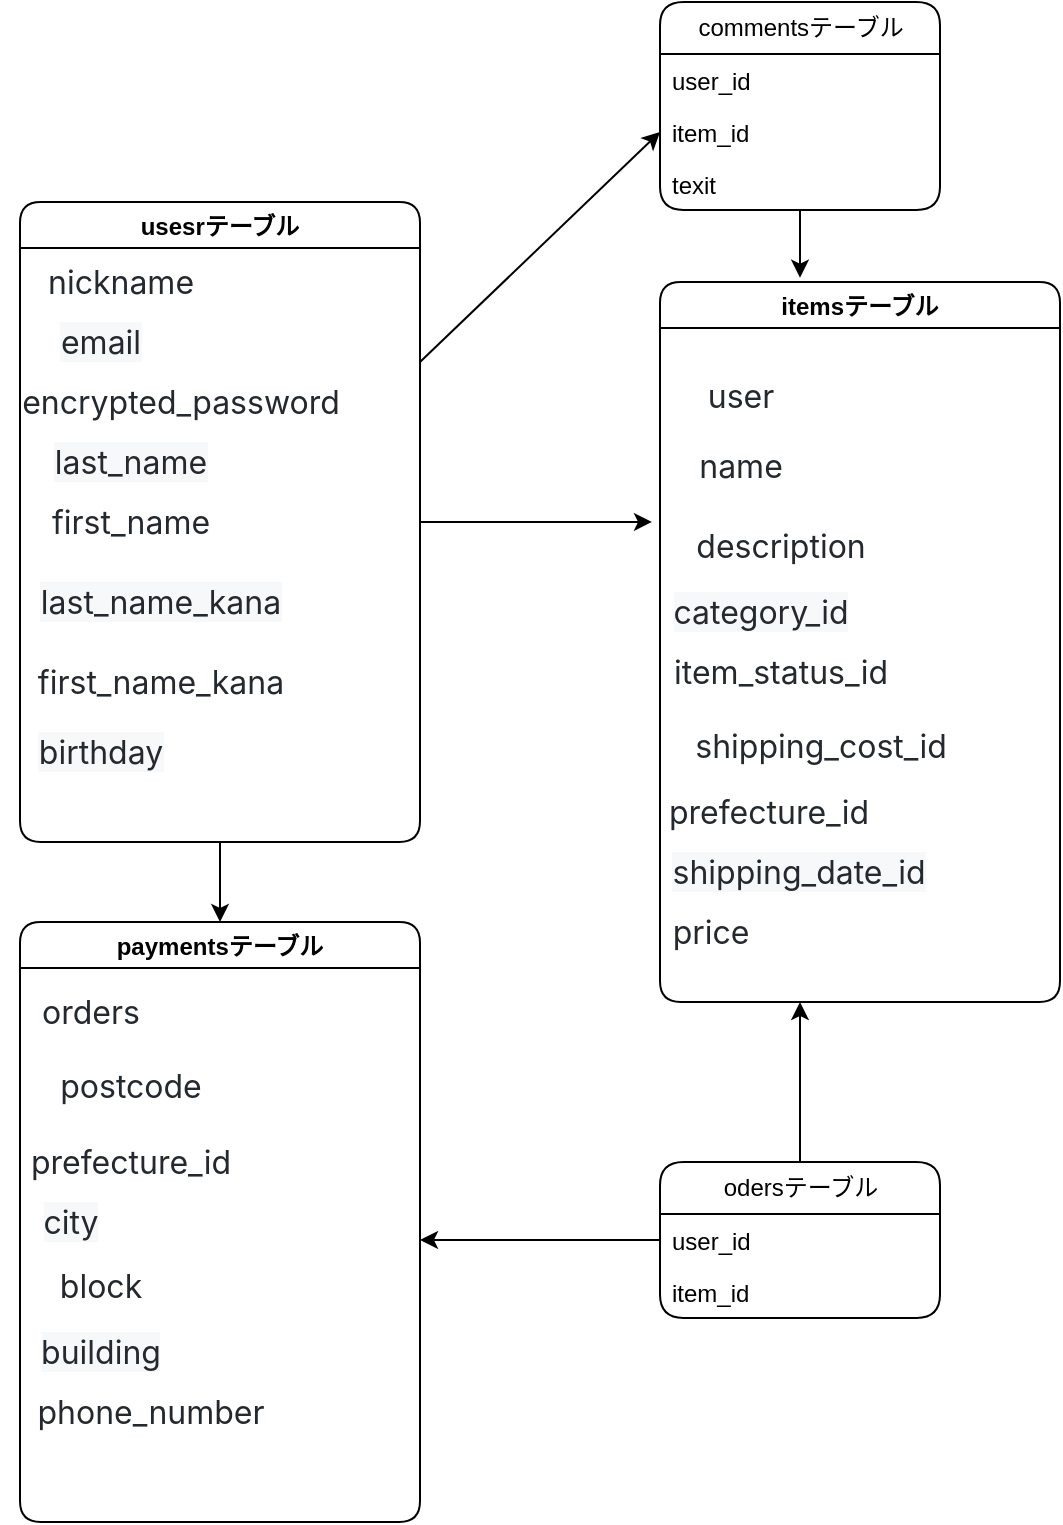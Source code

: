 <mxfile>
    <diagram id="g_IFlAvsb_XbCkQ5jT0p" name="ページ1">
        <mxGraphModel dx="1096" dy="521" grid="1" gridSize="10" guides="1" tooltips="1" connect="1" arrows="1" fold="1" page="1" pageScale="1" pageWidth="827" pageHeight="1169" math="0" shadow="0">
            <root>
                <mxCell id="0"/>
                <mxCell id="1" parent="0"/>
                <mxCell id="292" style="edgeStyle=none;html=1;exitX=1;exitY=0.5;exitDx=0;exitDy=0;entryX=0.011;entryY=0.833;entryDx=0;entryDy=0;entryPerimeter=0;rounded=1;" edge="1" parent="1" source="249" target="264">
                    <mxGeometry relative="1" as="geometry"/>
                </mxCell>
                <mxCell id="293" style="edgeStyle=none;html=1;exitX=0.5;exitY=1;exitDx=0;exitDy=0;rounded=1;" edge="1" parent="1" source="249">
                    <mxGeometry relative="1" as="geometry">
                        <mxPoint x="140" y="520" as="targetPoint"/>
                    </mxGeometry>
                </mxCell>
                <mxCell id="299" style="edgeStyle=none;html=1;exitX=1;exitY=0.25;exitDx=0;exitDy=0;entryX=0;entryY=0.5;entryDx=0;entryDy=0;rounded=1;" edge="1" parent="1" source="249" target="297">
                    <mxGeometry relative="1" as="geometry"/>
                </mxCell>
                <mxCell id="249" value="usesrテーブル" style="swimlane;rounded=1;" vertex="1" parent="1">
                    <mxGeometry x="40" y="160" width="200" height="320" as="geometry"/>
                </mxCell>
                <mxCell id="254" value="&lt;span style=&quot;color: rgb(36, 41, 47); font-family: -apple-system, &amp;quot;system-ui&amp;quot;, &amp;quot;Segoe UI&amp;quot;, &amp;quot;Noto Sans&amp;quot;, Helvetica, Arial, sans-serif, &amp;quot;Apple Color Emoji&amp;quot;, &amp;quot;Segoe UI Emoji&amp;quot;; font-size: 16px; text-align: -webkit-left; background-color: rgb(255, 255, 255);&quot;&gt;encrypted_password&lt;/span&gt;" style="text;html=1;align=center;verticalAlign=middle;resizable=0;points=[];autosize=1;strokeColor=none;fillColor=none;rounded=1;" vertex="1" parent="249">
                    <mxGeometry x="-10" y="85" width="180" height="30" as="geometry"/>
                </mxCell>
                <mxCell id="255" value="&lt;span style=&quot;color: rgb(36, 41, 47); font-family: -apple-system, &amp;quot;system-ui&amp;quot;, &amp;quot;Segoe UI&amp;quot;, &amp;quot;Noto Sans&amp;quot;, Helvetica, Arial, sans-serif, &amp;quot;Apple Color Emoji&amp;quot;, &amp;quot;Segoe UI Emoji&amp;quot;; font-size: 16px; text-align: -webkit-left; background-color: rgb(246, 248, 250);&quot;&gt;last_name&lt;/span&gt;" style="text;html=1;align=center;verticalAlign=middle;resizable=0;points=[];autosize=1;strokeColor=none;fillColor=none;rounded=1;" vertex="1" parent="249">
                    <mxGeometry x="5" y="115" width="100" height="30" as="geometry"/>
                </mxCell>
                <mxCell id="256" value="&lt;span style=&quot;color: rgb(36, 41, 47); font-family: -apple-system, &amp;quot;system-ui&amp;quot;, &amp;quot;Segoe UI&amp;quot;, &amp;quot;Noto Sans&amp;quot;, Helvetica, Arial, sans-serif, &amp;quot;Apple Color Emoji&amp;quot;, &amp;quot;Segoe UI Emoji&amp;quot;; font-size: 16px; text-align: -webkit-left; background-color: rgb(255, 255, 255);&quot;&gt;first_name&lt;/span&gt;" style="text;html=1;align=center;verticalAlign=middle;resizable=0;points=[];autosize=1;strokeColor=none;fillColor=none;rounded=1;" vertex="1" parent="249">
                    <mxGeometry x="5" y="145" width="100" height="30" as="geometry"/>
                </mxCell>
                <mxCell id="259" value="&lt;span style=&quot;color: rgb(36, 41, 47); font-family: -apple-system, &amp;quot;system-ui&amp;quot;, &amp;quot;Segoe UI&amp;quot;, &amp;quot;Noto Sans&amp;quot;, Helvetica, Arial, sans-serif, &amp;quot;Apple Color Emoji&amp;quot;, &amp;quot;Segoe UI Emoji&amp;quot;; font-size: 16px; text-align: -webkit-left; background-color: rgb(246, 248, 250);&quot;&gt;birthday&lt;/span&gt;" style="text;html=1;align=center;verticalAlign=middle;resizable=0;points=[];autosize=1;strokeColor=none;fillColor=none;rounded=1;" vertex="1" parent="249">
                    <mxGeometry y="260" width="80" height="30" as="geometry"/>
                </mxCell>
                <mxCell id="257" value="&lt;span style=&quot;color: rgb(36, 41, 47); font-family: -apple-system, &amp;quot;system-ui&amp;quot;, &amp;quot;Segoe UI&amp;quot;, &amp;quot;Noto Sans&amp;quot;, Helvetica, Arial, sans-serif, &amp;quot;Apple Color Emoji&amp;quot;, &amp;quot;Segoe UI Emoji&amp;quot;; font-size: 16px; text-align: -webkit-left; background-color: rgb(246, 248, 250);&quot;&gt;last_name_kana&lt;/span&gt;" style="text;html=1;align=center;verticalAlign=middle;resizable=0;points=[];autosize=1;strokeColor=none;fillColor=none;rounded=1;" vertex="1" parent="249">
                    <mxGeometry y="185" width="140" height="30" as="geometry"/>
                </mxCell>
                <mxCell id="252" value="&lt;span style=&quot;color: rgb(36, 41, 47); font-family: -apple-system, &amp;quot;system-ui&amp;quot;, &amp;quot;Segoe UI&amp;quot;, &amp;quot;Noto Sans&amp;quot;, Helvetica, Arial, sans-serif, &amp;quot;Apple Color Emoji&amp;quot;, &amp;quot;Segoe UI Emoji&amp;quot;; font-size: 16px; text-align: -webkit-left; background-color: rgb(255, 255, 255);&quot;&gt;nickname&lt;/span&gt;" style="text;html=1;align=center;verticalAlign=middle;resizable=0;points=[];autosize=1;strokeColor=none;fillColor=none;rounded=1;" vertex="1" parent="1">
                    <mxGeometry x="45" y="185" width="90" height="30" as="geometry"/>
                </mxCell>
                <mxCell id="253" value="&lt;span style=&quot;color: rgb(36, 41, 47); font-family: -apple-system, &amp;quot;system-ui&amp;quot;, &amp;quot;Segoe UI&amp;quot;, &amp;quot;Noto Sans&amp;quot;, Helvetica, Arial, sans-serif, &amp;quot;Apple Color Emoji&amp;quot;, &amp;quot;Segoe UI Emoji&amp;quot;; font-size: 16px; text-align: -webkit-left; background-color: rgb(246, 248, 250);&quot;&gt;email&lt;/span&gt;" style="text;html=1;align=center;verticalAlign=middle;resizable=0;points=[];autosize=1;strokeColor=none;fillColor=none;rounded=1;" vertex="1" parent="1">
                    <mxGeometry x="50" y="215" width="60" height="30" as="geometry"/>
                </mxCell>
                <mxCell id="258" value="&lt;span style=&quot;color: rgb(36, 41, 47); font-family: -apple-system, &amp;quot;system-ui&amp;quot;, &amp;quot;Segoe UI&amp;quot;, &amp;quot;Noto Sans&amp;quot;, Helvetica, Arial, sans-serif, &amp;quot;Apple Color Emoji&amp;quot;, &amp;quot;Segoe UI Emoji&amp;quot;; font-size: 16px; text-align: -webkit-left; background-color: rgb(255, 255, 255);&quot;&gt;first_name_kana&lt;/span&gt;" style="text;html=1;align=center;verticalAlign=middle;resizable=0;points=[];autosize=1;strokeColor=none;fillColor=none;rounded=1;" vertex="1" parent="1">
                    <mxGeometry x="40" y="385" width="140" height="30" as="geometry"/>
                </mxCell>
                <mxCell id="260" value="itemsテーブル" style="swimlane;rounded=1;" vertex="1" parent="1">
                    <mxGeometry x="360" y="200" width="200" height="360" as="geometry"/>
                </mxCell>
                <mxCell id="262" value="&lt;table style=&quot;border-spacing: 0px; border-collapse: collapse; margin-top: 0px; margin-bottom: 16px; display: block; width: max-content; max-width: 100%; overflow: auto; color: rgb(36, 41, 47); font-family: -apple-system, &amp;quot;system-ui&amp;quot;, &amp;quot;Segoe UI&amp;quot;, &amp;quot;Noto Sans&amp;quot;, Helvetica, Arial, sans-serif, &amp;quot;Apple Color Emoji&amp;quot;, &amp;quot;Segoe UI Emoji&amp;quot;; font-size: 16px; text-align: start; background-color: rgb(255, 255, 255);&quot;&gt;&lt;tbody style=&quot;box-sizing: border-box;&quot;&gt;&lt;tr style=&quot;box-sizing: border-box; background-color: var(--color-canvas-default); border-top: 1px solid var(--color-border-muted);&quot;&gt;&lt;td style=&quot;box-sizing: border-box; padding: 6px 13px; border: 1px solid var(--color-border-default);&quot; align=&quot;left&quot;&gt;user&lt;br&gt;&lt;/td&gt;&lt;/tr&gt;&lt;/tbody&gt;&lt;/table&gt;" style="text;html=1;align=center;verticalAlign=middle;resizable=0;points=[];autosize=1;strokeColor=none;fillColor=none;rounded=1;" vertex="1" parent="260">
                    <mxGeometry y="35" width="80" height="60" as="geometry"/>
                </mxCell>
                <mxCell id="265" value="&lt;table style=&quot;border-spacing: 0px; border-collapse: collapse; margin-top: 0px; margin-bottom: 16px; display: block; width: max-content; max-width: 100%; overflow: auto; color: rgb(36, 41, 47); font-family: -apple-system, &amp;quot;system-ui&amp;quot;, &amp;quot;Segoe UI&amp;quot;, &amp;quot;Noto Sans&amp;quot;, Helvetica, Arial, sans-serif, &amp;quot;Apple Color Emoji&amp;quot;, &amp;quot;Segoe UI Emoji&amp;quot;; font-size: 16px; text-align: start; background-color: rgb(255, 255, 255);&quot;&gt;&lt;tbody style=&quot;box-sizing: border-box;&quot;&gt;&lt;tr style=&quot;box-sizing: border-box; background-color: var(--color-canvas-default); border-top: 1px solid var(--color-border-muted);&quot;&gt;&lt;td style=&quot;box-sizing: border-box; padding: 6px 13px; border: 1px solid var(--color-border-default);&quot; align=&quot;left&quot;&gt;description&lt;br&gt;&lt;/td&gt;&lt;/tr&gt;&lt;/tbody&gt;&lt;/table&gt;" style="text;html=1;align=center;verticalAlign=middle;resizable=0;points=[];autosize=1;strokeColor=none;fillColor=none;rounded=1;" vertex="1" parent="260">
                    <mxGeometry x="-5" y="110" width="130" height="60" as="geometry"/>
                </mxCell>
                <mxCell id="269" value="&lt;span style=&quot;color: rgb(36, 41, 47); font-family: -apple-system, &amp;quot;system-ui&amp;quot;, &amp;quot;Segoe UI&amp;quot;, &amp;quot;Noto Sans&amp;quot;, Helvetica, Arial, sans-serif, &amp;quot;Apple Color Emoji&amp;quot;, &amp;quot;Segoe UI Emoji&amp;quot;; font-size: 16px; text-align: -webkit-left; background-color: rgb(246, 248, 250);&quot;&gt;category_id&lt;/span&gt;" style="text;html=1;align=center;verticalAlign=middle;resizable=0;points=[];autosize=1;strokeColor=none;fillColor=none;rounded=1;" vertex="1" parent="260">
                    <mxGeometry x="-5" y="150" width="110" height="30" as="geometry"/>
                </mxCell>
                <mxCell id="270" value="&lt;span style=&quot;color: rgb(36, 41, 47); font-family: -apple-system, &amp;quot;system-ui&amp;quot;, &amp;quot;Segoe UI&amp;quot;, &amp;quot;Noto Sans&amp;quot;, Helvetica, Arial, sans-serif, &amp;quot;Apple Color Emoji&amp;quot;, &amp;quot;Segoe UI Emoji&amp;quot;; font-size: 16px; text-align: -webkit-left; background-color: rgb(255, 255, 255);&quot;&gt;item_status_id&lt;/span&gt;" style="text;html=1;align=center;verticalAlign=middle;resizable=0;points=[];autosize=1;strokeColor=none;fillColor=none;rounded=1;" vertex="1" parent="260">
                    <mxGeometry x="-5" y="180" width="130" height="30" as="geometry"/>
                </mxCell>
                <mxCell id="271" value="&lt;table style=&quot;border-spacing: 0px; border-collapse: collapse; margin-top: 0px; margin-bottom: 16px; display: block; width: max-content; max-width: 100%; overflow: auto; color: rgb(36, 41, 47); font-family: -apple-system, &amp;quot;system-ui&amp;quot;, &amp;quot;Segoe UI&amp;quot;, &amp;quot;Noto Sans&amp;quot;, Helvetica, Arial, sans-serif, &amp;quot;Apple Color Emoji&amp;quot;, &amp;quot;Segoe UI Emoji&amp;quot;; font-size: 16px; text-align: start; background-color: rgb(255, 255, 255);&quot;&gt;&lt;tbody style=&quot;box-sizing: border-box;&quot;&gt;&lt;tr style=&quot;box-sizing: border-box; background-color: var(--color-canvas-subtle); border-top: 1px solid var(--color-border-muted);&quot;&gt;&lt;td style=&quot;box-sizing: border-box; padding: 6px 13px; border: 1px solid var(--color-border-default);&quot; align=&quot;left&quot;&gt;shipping_cost_id&lt;br&gt;&lt;/td&gt;&lt;/tr&gt;&lt;/tbody&gt;&lt;/table&gt;" style="text;html=1;align=center;verticalAlign=middle;resizable=0;points=[];autosize=1;strokeColor=none;fillColor=none;rounded=1;" vertex="1" parent="260">
                    <mxGeometry x="-5" y="210" width="170" height="60" as="geometry"/>
                </mxCell>
                <mxCell id="272" value="&lt;span style=&quot;color: rgb(36, 41, 47); font-family: -apple-system, &amp;quot;system-ui&amp;quot;, &amp;quot;Segoe UI&amp;quot;, &amp;quot;Noto Sans&amp;quot;, Helvetica, Arial, sans-serif, &amp;quot;Apple Color Emoji&amp;quot;, &amp;quot;Segoe UI Emoji&amp;quot;; font-size: 16px; text-align: -webkit-left; background-color: rgb(255, 255, 255);&quot;&gt;prefecture_id&lt;/span&gt;" style="text;html=1;align=center;verticalAlign=middle;resizable=0;points=[];autosize=1;strokeColor=none;fillColor=none;rounded=1;" vertex="1" parent="260">
                    <mxGeometry x="-6" y="250" width="120" height="30" as="geometry"/>
                </mxCell>
                <mxCell id="273" value="&lt;span style=&quot;color: rgb(36, 41, 47); font-family: -apple-system, &amp;quot;system-ui&amp;quot;, &amp;quot;Segoe UI&amp;quot;, &amp;quot;Noto Sans&amp;quot;, Helvetica, Arial, sans-serif, &amp;quot;Apple Color Emoji&amp;quot;, &amp;quot;Segoe UI Emoji&amp;quot;; font-size: 16px; text-align: -webkit-left; background-color: rgb(246, 248, 250);&quot;&gt;shipping_date_id&lt;/span&gt;" style="text;html=1;align=center;verticalAlign=middle;resizable=0;points=[];autosize=1;strokeColor=none;fillColor=none;rounded=1;" vertex="1" parent="260">
                    <mxGeometry x="-6" y="280" width="150" height="30" as="geometry"/>
                </mxCell>
                <mxCell id="274" value="&lt;span style=&quot;color: rgb(36, 41, 47); font-family: -apple-system, &amp;quot;system-ui&amp;quot;, &amp;quot;Segoe UI&amp;quot;, &amp;quot;Noto Sans&amp;quot;, Helvetica, Arial, sans-serif, &amp;quot;Apple Color Emoji&amp;quot;, &amp;quot;Segoe UI Emoji&amp;quot;; font-size: 16px; text-align: -webkit-left; background-color: rgb(255, 255, 255);&quot;&gt;price&lt;/span&gt;" style="text;html=1;align=center;verticalAlign=middle;resizable=0;points=[];autosize=1;strokeColor=none;fillColor=none;rounded=1;" vertex="1" parent="260">
                    <mxGeometry x="-5" y="310" width="60" height="30" as="geometry"/>
                </mxCell>
                <mxCell id="264" value="&lt;table style=&quot;border-spacing: 0px; border-collapse: collapse; margin-top: 0px; margin-bottom: 16px; display: block; width: max-content; max-width: 100%; overflow: auto; color: rgb(36, 41, 47); font-family: -apple-system, &amp;quot;system-ui&amp;quot;, &amp;quot;Segoe UI&amp;quot;, &amp;quot;Noto Sans&amp;quot;, Helvetica, Arial, sans-serif, &amp;quot;Apple Color Emoji&amp;quot;, &amp;quot;Segoe UI Emoji&amp;quot;; font-size: 16px; text-align: start; background-color: rgb(255, 255, 255);&quot;&gt;&lt;tbody style=&quot;box-sizing: border-box;&quot;&gt;&lt;tr style=&quot;box-sizing: border-box; background-color: var(--color-canvas-subtle); border-top: 1px solid var(--color-border-muted);&quot;&gt;&lt;td style=&quot;box-sizing: border-box; padding: 6px 13px; border: 1px solid var(--color-border-default);&quot; align=&quot;left&quot;&gt;name&lt;br&gt;&lt;/td&gt;&lt;/tr&gt;&lt;/tbody&gt;&lt;/table&gt;" style="text;html=1;align=center;verticalAlign=middle;resizable=0;points=[];autosize=1;strokeColor=none;fillColor=none;rounded=1;" vertex="1" parent="1">
                    <mxGeometry x="355" y="270" width="90" height="60" as="geometry"/>
                </mxCell>
                <mxCell id="275" value="paymentsテーブル" style="swimlane;rounded=1;" vertex="1" parent="1">
                    <mxGeometry x="40" y="520" width="200" height="300" as="geometry"/>
                </mxCell>
                <mxCell id="276" value="&lt;span style=&quot;color: rgb(36, 41, 47); font-family: -apple-system, &amp;quot;system-ui&amp;quot;, &amp;quot;Segoe UI&amp;quot;, &amp;quot;Noto Sans&amp;quot;, Helvetica, Arial, sans-serif, &amp;quot;Apple Color Emoji&amp;quot;, &amp;quot;Segoe UI Emoji&amp;quot;; font-size: 16px; text-align: -webkit-left; background-color: rgb(255, 255, 255);&quot;&gt;orders&lt;/span&gt;" style="text;html=1;align=center;verticalAlign=middle;resizable=0;points=[];autosize=1;strokeColor=none;fillColor=none;rounded=1;" vertex="1" parent="275">
                    <mxGeometry y="30" width="70" height="30" as="geometry"/>
                </mxCell>
                <mxCell id="277" value="&lt;table style=&quot;border-spacing: 0px; border-collapse: collapse; margin-top: 0px; margin-bottom: 16px; display: block; width: max-content; max-width: 100%; overflow: auto; color: rgb(36, 41, 47); font-family: -apple-system, &amp;quot;system-ui&amp;quot;, &amp;quot;Segoe UI&amp;quot;, &amp;quot;Noto Sans&amp;quot;, Helvetica, Arial, sans-serif, &amp;quot;Apple Color Emoji&amp;quot;, &amp;quot;Segoe UI Emoji&amp;quot;; font-size: 16px; text-align: start; background-color: rgb(255, 255, 255);&quot;&gt;&lt;tbody style=&quot;box-sizing: border-box;&quot;&gt;&lt;tr style=&quot;box-sizing: border-box; background-color: var(--color-canvas-subtle); border-top: 1px solid var(--color-border-muted);&quot;&gt;&lt;td style=&quot;box-sizing: border-box; padding: 6px 13px; border: 1px solid var(--color-border-default);&quot; align=&quot;left&quot;&gt;postcode&lt;br&gt;&lt;/td&gt;&lt;/tr&gt;&lt;/tbody&gt;&lt;/table&gt;" style="text;html=1;align=center;verticalAlign=middle;resizable=0;points=[];autosize=1;strokeColor=none;fillColor=none;rounded=1;" vertex="1" parent="275">
                    <mxGeometry x="-5" y="60" width="120" height="60" as="geometry"/>
                </mxCell>
                <mxCell id="278" value="&lt;span style=&quot;color: rgb(36, 41, 47); font-family: -apple-system, &amp;quot;system-ui&amp;quot;, &amp;quot;Segoe UI&amp;quot;, &amp;quot;Noto Sans&amp;quot;, Helvetica, Arial, sans-serif, &amp;quot;Apple Color Emoji&amp;quot;, &amp;quot;Segoe UI Emoji&amp;quot;; font-size: 16px; text-align: -webkit-left; background-color: rgb(255, 255, 255);&quot;&gt;prefecture_id&lt;/span&gt;" style="text;html=1;align=center;verticalAlign=middle;resizable=0;points=[];autosize=1;strokeColor=none;fillColor=none;rounded=1;" vertex="1" parent="275">
                    <mxGeometry x="-5" y="105" width="120" height="30" as="geometry"/>
                </mxCell>
                <mxCell id="279" value="&lt;span style=&quot;color: rgb(36, 41, 47); font-family: -apple-system, &amp;quot;system-ui&amp;quot;, &amp;quot;Segoe UI&amp;quot;, &amp;quot;Noto Sans&amp;quot;, Helvetica, Arial, sans-serif, &amp;quot;Apple Color Emoji&amp;quot;, &amp;quot;Segoe UI Emoji&amp;quot;; font-size: 16px; text-align: -webkit-left; background-color: rgb(246, 248, 250);&quot;&gt;city&lt;/span&gt;" style="text;html=1;align=center;verticalAlign=middle;resizable=0;points=[];autosize=1;strokeColor=none;fillColor=none;rounded=1;" vertex="1" parent="275">
                    <mxGeometry y="135" width="50" height="30" as="geometry"/>
                </mxCell>
                <mxCell id="280" value="&lt;table style=&quot;border-spacing: 0px; border-collapse: collapse; margin-top: 0px; margin-bottom: 16px; display: block; width: max-content; max-width: 100%; overflow: auto; color: rgb(36, 41, 47); font-family: -apple-system, &amp;quot;system-ui&amp;quot;, &amp;quot;Segoe UI&amp;quot;, &amp;quot;Noto Sans&amp;quot;, Helvetica, Arial, sans-serif, &amp;quot;Apple Color Emoji&amp;quot;, &amp;quot;Segoe UI Emoji&amp;quot;; font-size: 16px; text-align: start; background-color: rgb(255, 255, 255);&quot;&gt;&lt;tbody style=&quot;box-sizing: border-box;&quot;&gt;&lt;tr style=&quot;box-sizing: border-box; background-color: var(--color-canvas-default); border-top: 1px solid var(--color-border-muted);&quot;&gt;&lt;td style=&quot;box-sizing: border-box; padding: 6px 13px; border: 1px solid var(--color-border-default);&quot; align=&quot;left&quot;&gt;block&lt;br&gt;&lt;/td&gt;&lt;/tr&gt;&lt;/tbody&gt;&lt;/table&gt;" style="text;html=1;align=center;verticalAlign=middle;resizable=0;points=[];autosize=1;strokeColor=none;fillColor=none;rounded=1;" vertex="1" parent="275">
                    <mxGeometry x="-5" y="160" width="90" height="60" as="geometry"/>
                </mxCell>
                <mxCell id="284" value="&lt;span style=&quot;color: rgb(36, 41, 47); font-family: -apple-system, &amp;quot;system-ui&amp;quot;, &amp;quot;Segoe UI&amp;quot;, &amp;quot;Noto Sans&amp;quot;, Helvetica, Arial, sans-serif, &amp;quot;Apple Color Emoji&amp;quot;, &amp;quot;Segoe UI Emoji&amp;quot;; font-size: 16px; text-align: -webkit-left; background-color: rgb(246, 248, 250);&quot;&gt;building&lt;/span&gt;" style="text;html=1;align=center;verticalAlign=middle;resizable=0;points=[];autosize=1;strokeColor=none;fillColor=none;rounded=1;" vertex="1" parent="275">
                    <mxGeometry y="200" width="80" height="30" as="geometry"/>
                </mxCell>
                <mxCell id="285" value="&lt;span style=&quot;color: rgb(36, 41, 47); font-family: -apple-system, &amp;quot;system-ui&amp;quot;, &amp;quot;Segoe UI&amp;quot;, &amp;quot;Noto Sans&amp;quot;, Helvetica, Arial, sans-serif, &amp;quot;Apple Color Emoji&amp;quot;, &amp;quot;Segoe UI Emoji&amp;quot;; font-size: 16px; text-align: -webkit-left; background-color: rgb(255, 255, 255);&quot;&gt;phone_number&lt;/span&gt;" style="text;html=1;align=center;verticalAlign=middle;resizable=0;points=[];autosize=1;strokeColor=none;fillColor=none;rounded=1;" vertex="1" parent="275">
                    <mxGeometry y="230" width="130" height="30" as="geometry"/>
                </mxCell>
                <mxCell id="290" style="edgeStyle=none;html=1;exitX=0.5;exitY=0;exitDx=0;exitDy=0;rounded=1;" edge="1" parent="1" source="286">
                    <mxGeometry relative="1" as="geometry">
                        <mxPoint x="430" y="560" as="targetPoint"/>
                    </mxGeometry>
                </mxCell>
                <mxCell id="286" value="odersテーブル" style="swimlane;fontStyle=0;childLayout=stackLayout;horizontal=1;startSize=26;fillColor=none;horizontalStack=0;resizeParent=1;resizeParentMax=0;resizeLast=0;collapsible=1;marginBottom=0;html=1;rounded=1;" vertex="1" parent="1">
                    <mxGeometry x="360" y="640" width="140" height="78" as="geometry"/>
                </mxCell>
                <mxCell id="287" value="user_id" style="text;strokeColor=none;fillColor=none;align=left;verticalAlign=top;spacingLeft=4;spacingRight=4;overflow=hidden;rotatable=0;points=[[0,0.5],[1,0.5]];portConstraint=eastwest;whiteSpace=wrap;html=1;rounded=1;" vertex="1" parent="286">
                    <mxGeometry y="26" width="140" height="26" as="geometry"/>
                </mxCell>
                <mxCell id="288" value="item_id" style="text;strokeColor=none;fillColor=none;align=left;verticalAlign=top;spacingLeft=4;spacingRight=4;overflow=hidden;rotatable=0;points=[[0,0.5],[1,0.5]];portConstraint=eastwest;whiteSpace=wrap;html=1;rounded=1;" vertex="1" parent="286">
                    <mxGeometry y="52" width="140" height="26" as="geometry"/>
                </mxCell>
                <mxCell id="291" style="edgeStyle=none;html=1;exitX=0;exitY=0.5;exitDx=0;exitDy=0;rounded=1;" edge="1" parent="1" source="287">
                    <mxGeometry relative="1" as="geometry">
                        <mxPoint x="240" y="679" as="targetPoint"/>
                    </mxGeometry>
                </mxCell>
                <mxCell id="300" style="edgeStyle=none;html=1;entryX=0.35;entryY=-0.006;entryDx=0;entryDy=0;entryPerimeter=0;rounded=1;" edge="1" parent="1" source="295" target="260">
                    <mxGeometry relative="1" as="geometry"/>
                </mxCell>
                <mxCell id="295" value="commentsテーブル" style="swimlane;fontStyle=0;childLayout=stackLayout;horizontal=1;startSize=26;fillColor=none;horizontalStack=0;resizeParent=1;resizeParentMax=0;resizeLast=0;collapsible=1;marginBottom=0;html=1;rounded=1;" vertex="1" parent="1">
                    <mxGeometry x="360" y="60" width="140" height="104" as="geometry"/>
                </mxCell>
                <mxCell id="296" value="user_id" style="text;strokeColor=none;fillColor=none;align=left;verticalAlign=top;spacingLeft=4;spacingRight=4;overflow=hidden;rotatable=0;points=[[0,0.5],[1,0.5]];portConstraint=eastwest;whiteSpace=wrap;html=1;rounded=1;" vertex="1" parent="295">
                    <mxGeometry y="26" width="140" height="26" as="geometry"/>
                </mxCell>
                <mxCell id="297" value="item_id" style="text;strokeColor=none;fillColor=none;align=left;verticalAlign=top;spacingLeft=4;spacingRight=4;overflow=hidden;rotatable=0;points=[[0,0.5],[1,0.5]];portConstraint=eastwest;whiteSpace=wrap;html=1;rounded=1;" vertex="1" parent="295">
                    <mxGeometry y="52" width="140" height="26" as="geometry"/>
                </mxCell>
                <mxCell id="298" value="texit" style="text;strokeColor=none;fillColor=none;align=left;verticalAlign=top;spacingLeft=4;spacingRight=4;overflow=hidden;rotatable=0;points=[[0,0.5],[1,0.5]];portConstraint=eastwest;whiteSpace=wrap;html=1;rounded=1;" vertex="1" parent="295">
                    <mxGeometry y="78" width="140" height="26" as="geometry"/>
                </mxCell>
            </root>
        </mxGraphModel>
    </diagram>
</mxfile>